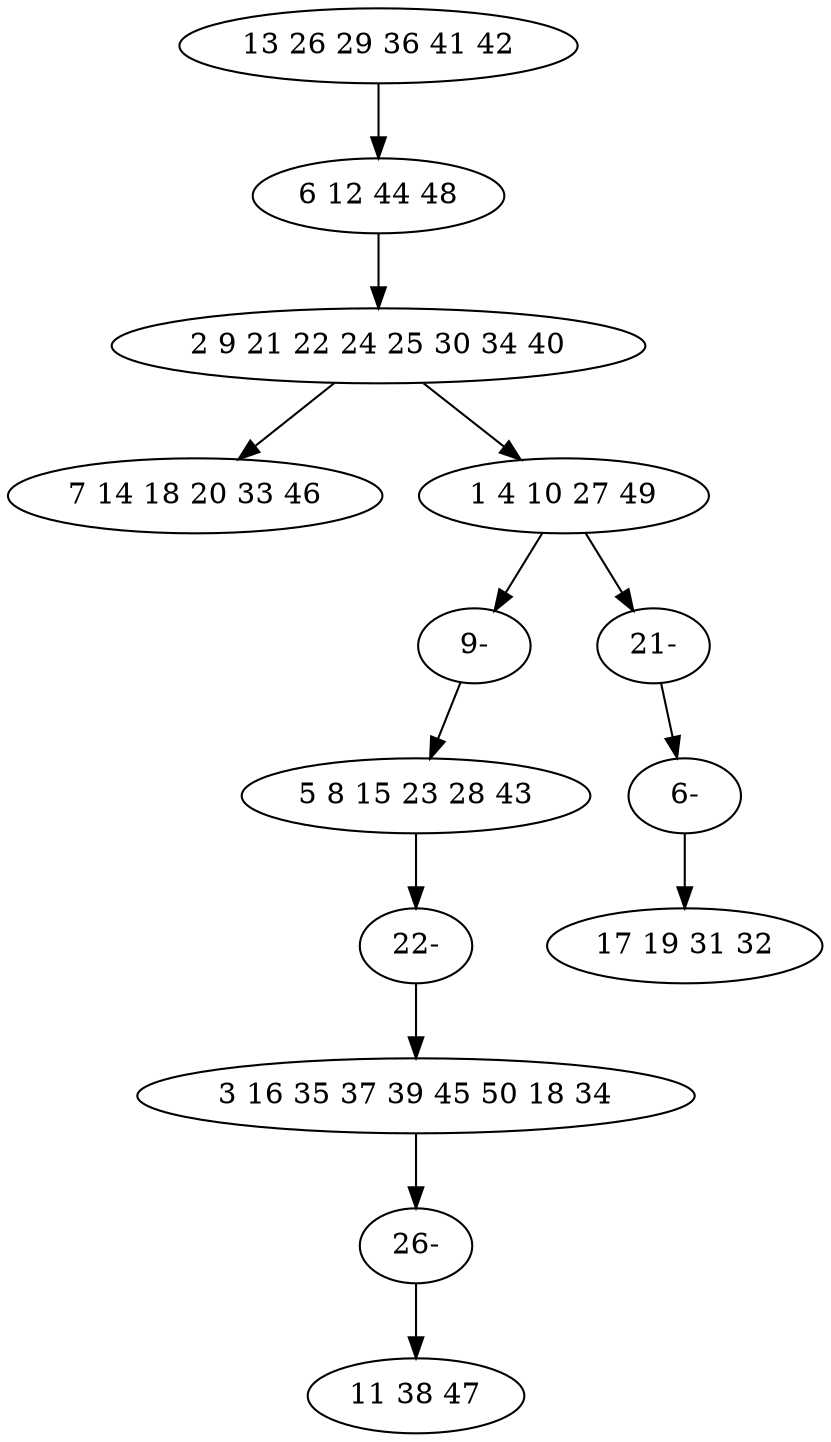 digraph true_tree {
	"0" -> "1"
	"1" -> "2"
	"2" -> "3"
	"2" -> "4"
	"4" -> "9"
	"5" -> "10"
	"4" -> "11"
	"6" -> "12"
	"9" -> "5"
	"10" -> "6"
	"11" -> "13"
	"12" -> "8"
	"13" -> "7"
	"0" [label="13 26 29 36 41 42"];
	"1" [label="6 12 44 48"];
	"2" [label="2 9 21 22 24 25 30 34 40"];
	"3" [label="7 14 18 20 33 46"];
	"4" [label="1 4 10 27 49"];
	"5" [label="5 8 15 23 28 43"];
	"6" [label="3 16 35 37 39 45 50 18 34"];
	"7" [label="17 19 31 32"];
	"8" [label="11 38 47"];
	"9" [label="9-"];
	"10" [label="22-"];
	"11" [label="21-"];
	"12" [label="26-"];
	"13" [label="6-"];
}
